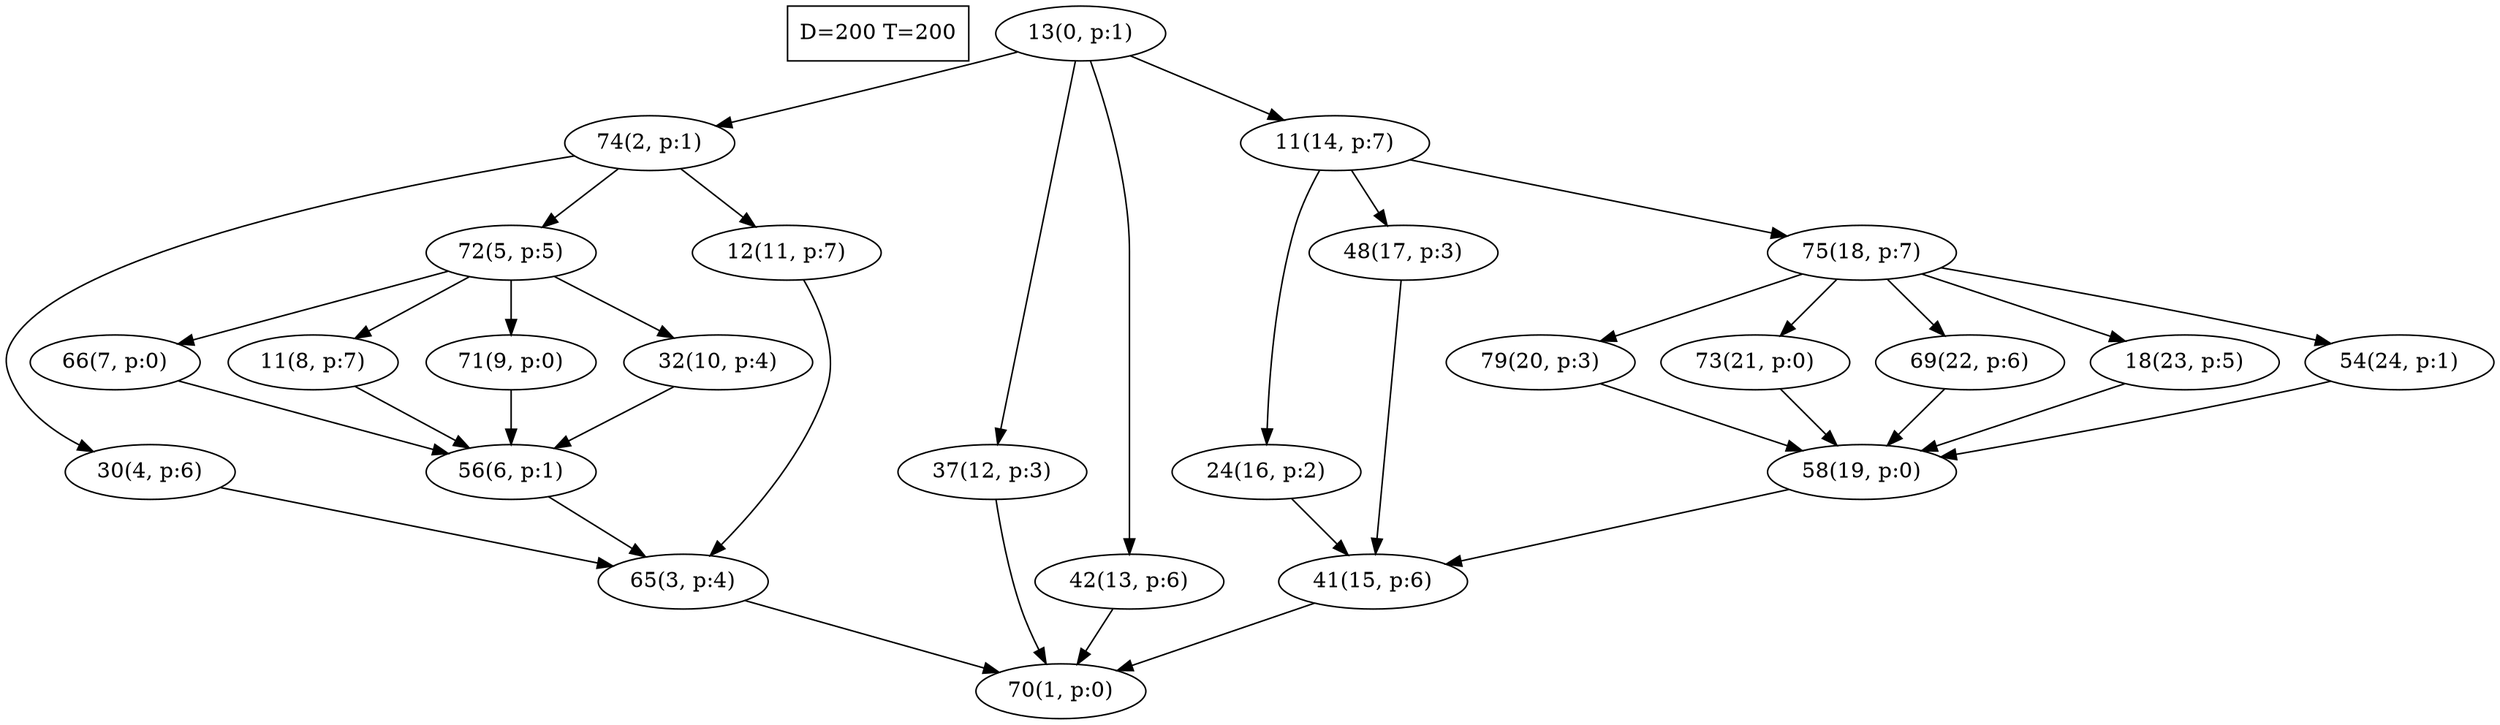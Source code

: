 digraph Task {
i [shape=box, label="D=200 T=200"]; 
0 [label="13(0, p:1)"];
1 [label="70(1, p:0)"];
2 [label="74(2, p:1)"];
3 [label="65(3, p:4)"];
4 [label="30(4, p:6)"];
5 [label="72(5, p:5)"];
6 [label="56(6, p:1)"];
7 [label="66(7, p:0)"];
8 [label="11(8, p:7)"];
9 [label="71(9, p:0)"];
10 [label="32(10, p:4)"];
11 [label="12(11, p:7)"];
12 [label="37(12, p:3)"];
13 [label="42(13, p:6)"];
14 [label="11(14, p:7)"];
15 [label="41(15, p:6)"];
16 [label="24(16, p:2)"];
17 [label="48(17, p:3)"];
18 [label="75(18, p:7)"];
19 [label="58(19, p:0)"];
20 [label="79(20, p:3)"];
21 [label="73(21, p:0)"];
22 [label="69(22, p:6)"];
23 [label="18(23, p:5)"];
24 [label="54(24, p:1)"];
0 -> 2;
0 -> 12;
0 -> 13;
0 -> 14;
2 -> 4;
2 -> 5;
2 -> 11;
3 -> 1;
4 -> 3;
5 -> 7;
5 -> 8;
5 -> 9;
5 -> 10;
6 -> 3;
7 -> 6;
8 -> 6;
9 -> 6;
10 -> 6;
11 -> 3;
12 -> 1;
13 -> 1;
14 -> 16;
14 -> 17;
14 -> 18;
15 -> 1;
16 -> 15;
17 -> 15;
18 -> 20;
18 -> 21;
18 -> 22;
18 -> 23;
18 -> 24;
19 -> 15;
20 -> 19;
21 -> 19;
22 -> 19;
23 -> 19;
24 -> 19;
}